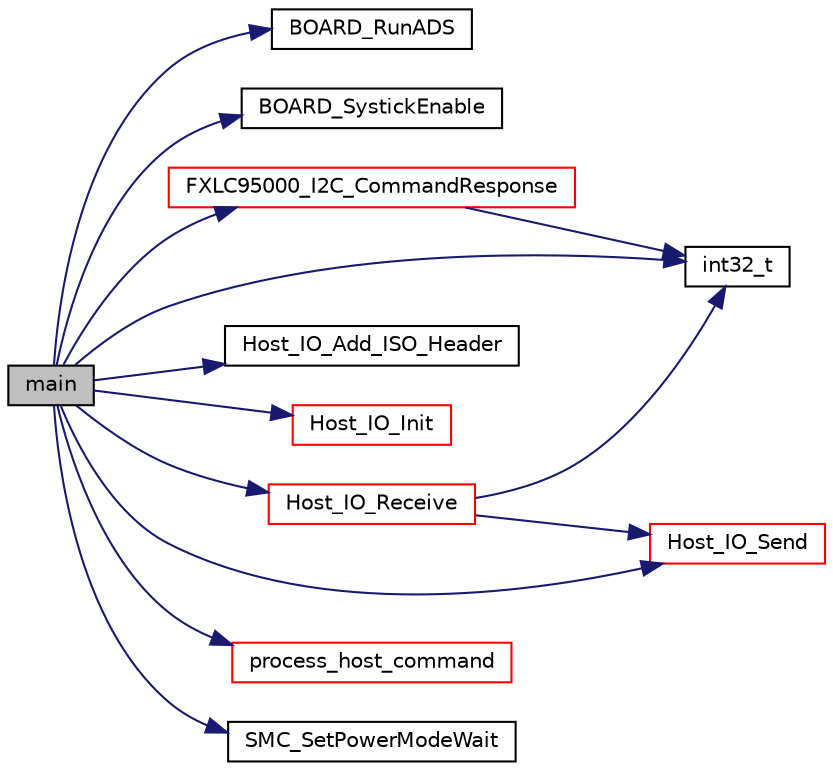 digraph "main"
{
  edge [fontname="Helvetica",fontsize="10",labelfontname="Helvetica",labelfontsize="10"];
  node [fontname="Helvetica",fontsize="10",shape=record];
  rankdir="LR";
  Node18 [label="main",height=0.2,width=0.4,color="black", fillcolor="grey75", style="filled", fontcolor="black"];
  Node18 -> Node19 [color="midnightblue",fontsize="10",style="solid",fontname="Helvetica"];
  Node19 [label="BOARD_RunADS",height=0.2,width=0.4,color="black", fillcolor="white", style="filled",URL="$lpc_2auto__detection__service_8c.html#a95285f14f6707e326e523c82d926c900",tooltip="The function to register Application Name and initialte ADS. "];
  Node18 -> Node20 [color="midnightblue",fontsize="10",style="solid",fontname="Helvetica"];
  Node20 [label="BOARD_SystickEnable",height=0.2,width=0.4,color="black", fillcolor="white", style="filled",URL="$systick__utils_8c.html#ad43629969994e92bd3620e630bda24c8",tooltip="Function to enable systicks framework. "];
  Node18 -> Node21 [color="midnightblue",fontsize="10",style="solid",fontname="Helvetica"];
  Node21 [label="FXLC95000_I2C_CommandResponse",height=0.2,width=0.4,color="red", fillcolor="white", style="filled",URL="$fxlc95000__drv_8c.html#a7ce291d9339bc2515ada199ee4c53692",tooltip="The interface function to read the sensor data. "];
  Node21 -> Node22 [color="midnightblue",fontsize="10",style="solid",fontname="Helvetica"];
  Node22 [label="int32_t",height=0.2,width=0.4,color="black", fillcolor="white", style="filled",URL="$data__format__service_8h.html#a5d7069350a7d7e65686c77a8038f462f",tooltip="The interface function to append the data on the formated stream. "];
  Node18 -> Node30 [color="midnightblue",fontsize="10",style="solid",fontname="Helvetica"];
  Node30 [label="Host_IO_Add_ISO_Header",height=0.2,width=0.4,color="black", fillcolor="white", style="filled",URL="$host__io__uart_8c.html#a68a2c033a0f6f967149dca76897f5c8a"];
  Node18 -> Node31 [color="midnightblue",fontsize="10",style="solid",fontname="Helvetica"];
  Node31 [label="Host_IO_Init",height=0.2,width=0.4,color="red", fillcolor="white", style="filled",URL="$host__io__uart_8c.html#ab4b858422bbaae71aff2ab540ae0e2b1"];
  Node18 -> Node35 [color="midnightblue",fontsize="10",style="solid",fontname="Helvetica"];
  Node35 [label="Host_IO_Receive",height=0.2,width=0.4,color="red", fillcolor="white", style="filled",URL="$host__io__uart_8c.html#a3924d21a0703878695ebdb68f720fff9"];
  Node35 -> Node22 [color="midnightblue",fontsize="10",style="solid",fontname="Helvetica"];
  Node35 -> Node44 [color="midnightblue",fontsize="10",style="solid",fontname="Helvetica"];
  Node44 [label="Host_IO_Send",height=0.2,width=0.4,color="red", fillcolor="white", style="filled",URL="$host__io__uart_8c.html#a719ad6da4502e713f1573b5353af9617"];
  Node18 -> Node44 [color="midnightblue",fontsize="10",style="solid",fontname="Helvetica"];
  Node18 -> Node22 [color="midnightblue",fontsize="10",style="solid",fontname="Helvetica"];
  Node18 -> Node48 [color="midnightblue",fontsize="10",style="solid",fontname="Helvetica"];
  Node48 [label="process_host_command",height=0.2,width=0.4,color="red", fillcolor="white", style="filled",URL="$fxlc95000__flash__demo_8c.html#a0076d28c9a17cd6908c7b3b0f5c6006c"];
  Node18 -> Node56 [color="midnightblue",fontsize="10",style="solid",fontname="Helvetica"];
  Node56 [label="SMC_SetPowerModeWait",height=0.2,width=0.4,color="black", fillcolor="white", style="filled",URL="$lpc54114_8c.html#a5423cac017d1d1a8ac8bba8e91e80e29",tooltip="Configures the system to WAIT power mode. API name used from Kinetis family to maintain compatibility..."];
}

